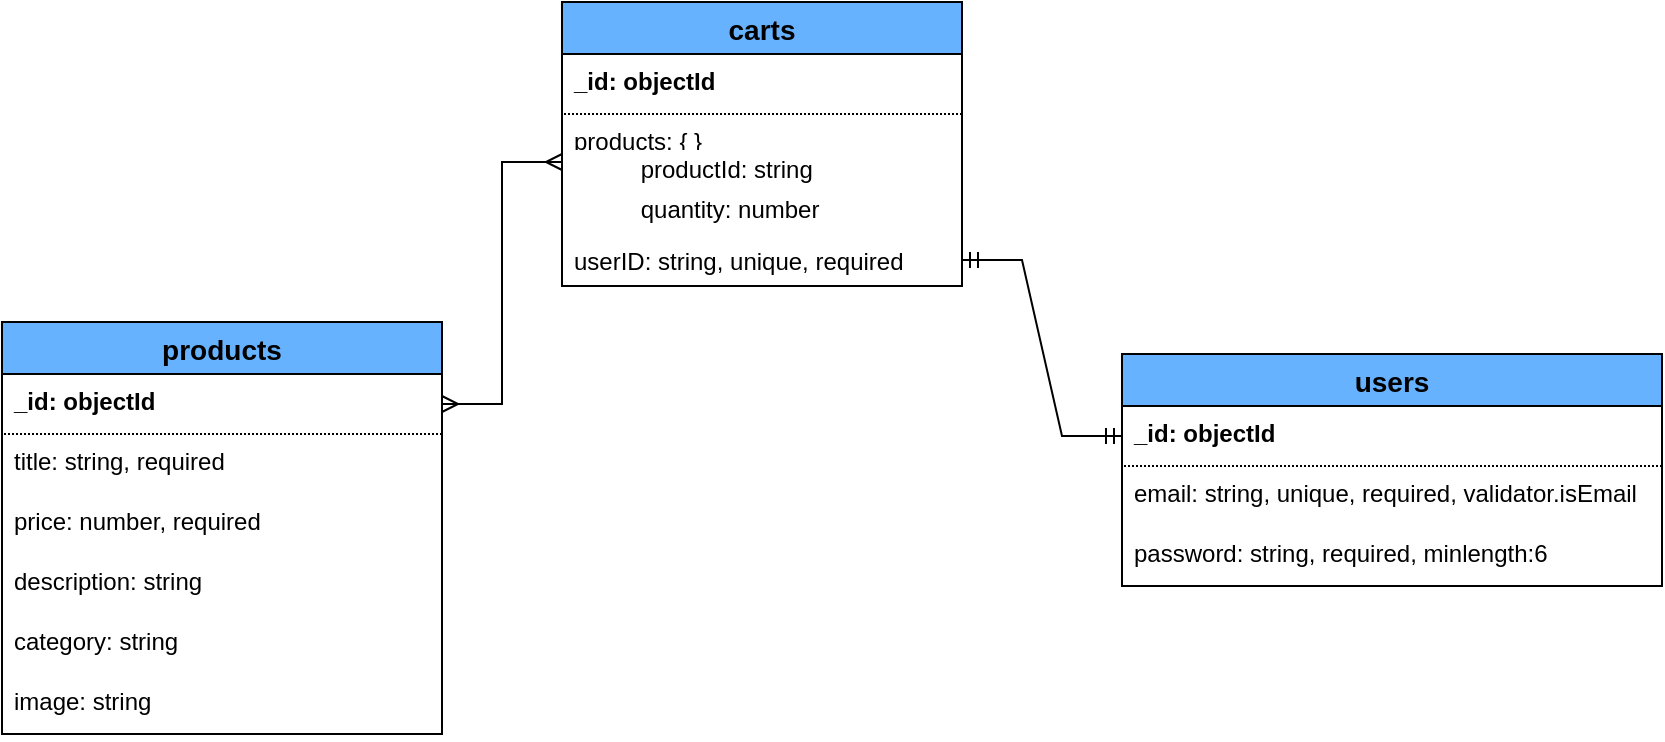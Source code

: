 <mxfile version="15.8.6" type="device"><diagram id="R2lEEEUBdFMjLlhIrx00" name="Page-1"><mxGraphModel dx="685" dy="383" grid="1" gridSize="10" guides="1" tooltips="1" connect="1" arrows="1" fold="1" page="1" pageScale="1" pageWidth="1100" pageHeight="850" math="0" shadow="0" extFonts="Permanent Marker^https://fonts.googleapis.com/css?family=Permanent+Marker"><root><mxCell id="0"/><mxCell id="1" parent="0"/><mxCell id="c5gbCwUgsyLawpqsp3_g-18" value="users" style="swimlane;fontStyle=1;childLayout=stackLayout;horizontal=1;startSize=26;horizontalStack=0;resizeParent=1;resizeParentMax=0;resizeLast=0;collapsible=1;marginBottom=0;align=center;fontSize=14;fillColor=#66B2FF;" vertex="1" parent="1"><mxGeometry x="660" y="326" width="270" height="116" as="geometry"/></mxCell><mxCell id="c5gbCwUgsyLawpqsp3_g-19" value="_id: objectId" style="text;strokeColor=default;fillColor=none;spacingLeft=4;spacingRight=4;overflow=hidden;rotatable=0;points=[[0,0.5],[1,0.5]];portConstraint=eastwest;fontSize=12;fontStyle=1;dashed=1;dashPattern=1 1;" vertex="1" parent="c5gbCwUgsyLawpqsp3_g-18"><mxGeometry y="26" width="270" height="30" as="geometry"/></mxCell><mxCell id="c5gbCwUgsyLawpqsp3_g-23" value="email: string, unique, required, validator.isEmail" style="text;strokeColor=none;fillColor=none;spacingLeft=4;spacingRight=4;overflow=hidden;rotatable=0;points=[[0,0.5],[1,0.5]];portConstraint=eastwest;fontSize=12;" vertex="1" parent="c5gbCwUgsyLawpqsp3_g-18"><mxGeometry y="56" width="270" height="30" as="geometry"/></mxCell><mxCell id="c5gbCwUgsyLawpqsp3_g-24" value="password: string, required, minlength:6" style="text;strokeColor=none;fillColor=none;spacingLeft=4;spacingRight=4;overflow=hidden;rotatable=0;points=[[0,0.5],[1,0.5]];portConstraint=eastwest;fontSize=12;dashed=1;dashPattern=1 1;" vertex="1" parent="c5gbCwUgsyLawpqsp3_g-18"><mxGeometry y="86" width="270" height="30" as="geometry"/></mxCell><mxCell id="c5gbCwUgsyLawpqsp3_g-28" value="carts" style="swimlane;fontStyle=1;childLayout=stackLayout;horizontal=1;startSize=26;horizontalStack=0;resizeParent=1;resizeParentMax=0;resizeLast=0;collapsible=1;marginBottom=0;align=center;fontSize=14;fillColor=#66B2FF;" vertex="1" parent="1"><mxGeometry x="380" y="150" width="200" height="142" as="geometry"/></mxCell><mxCell id="c5gbCwUgsyLawpqsp3_g-29" value="_id: objectId" style="text;strokeColor=default;fillColor=none;spacingLeft=4;spacingRight=4;overflow=hidden;rotatable=0;points=[[0,0.5],[1,0.5]];portConstraint=eastwest;fontSize=12;fontStyle=1;dashed=1;dashPattern=1 1;" vertex="1" parent="c5gbCwUgsyLawpqsp3_g-28"><mxGeometry y="26" width="200" height="30" as="geometry"/></mxCell><mxCell id="c5gbCwUgsyLawpqsp3_g-30" value="products: { }" style="text;strokeColor=none;fillColor=none;spacingLeft=4;spacingRight=4;overflow=hidden;rotatable=0;points=[[0,0.5],[1,0.5]];portConstraint=eastwest;fontSize=12;" vertex="1" parent="c5gbCwUgsyLawpqsp3_g-28"><mxGeometry y="56" width="200" height="14" as="geometry"/></mxCell><mxCell id="c5gbCwUgsyLawpqsp3_g-31" value="          productId: string" style="text;strokeColor=none;fillColor=none;spacingLeft=4;spacingRight=4;overflow=hidden;rotatable=0;points=[[0,0.5],[1,0.5]];portConstraint=eastwest;fontSize=12;dashed=1;dashPattern=1 1;" vertex="1" parent="c5gbCwUgsyLawpqsp3_g-28"><mxGeometry y="70" width="200" height="20" as="geometry"/></mxCell><mxCell id="c5gbCwUgsyLawpqsp3_g-32" value="          quantity: number" style="text;strokeColor=none;fillColor=none;spacingLeft=4;spacingRight=4;overflow=hidden;rotatable=0;points=[[0,0.5],[1,0.5]];portConstraint=eastwest;fontSize=12;dashed=1;dashPattern=1 1;" vertex="1" parent="c5gbCwUgsyLawpqsp3_g-28"><mxGeometry y="90" width="200" height="26" as="geometry"/></mxCell><mxCell id="c5gbCwUgsyLawpqsp3_g-33" value="userID: string, unique, required" style="text;strokeColor=none;fillColor=none;spacingLeft=4;spacingRight=4;overflow=hidden;rotatable=0;points=[[0,0.5],[1,0.5]];portConstraint=eastwest;fontSize=12;dashed=1;dashPattern=1 1;" vertex="1" parent="c5gbCwUgsyLawpqsp3_g-28"><mxGeometry y="116" width="200" height="26" as="geometry"/></mxCell><mxCell id="c5gbCwUgsyLawpqsp3_g-37" value="products" style="swimlane;fontStyle=1;childLayout=stackLayout;horizontal=1;startSize=26;horizontalStack=0;resizeParent=1;resizeParentMax=0;resizeLast=0;collapsible=1;marginBottom=0;align=center;fontSize=14;fillColor=#66B2FF;" vertex="1" parent="1"><mxGeometry x="100" y="310" width="220" height="206" as="geometry"/></mxCell><mxCell id="c5gbCwUgsyLawpqsp3_g-38" value="_id: objectId" style="text;strokeColor=default;fillColor=none;spacingLeft=4;spacingRight=4;overflow=hidden;rotatable=0;points=[[0,0.5],[1,0.5]];portConstraint=eastwest;fontSize=12;fontStyle=1;dashed=1;dashPattern=1 1;" vertex="1" parent="c5gbCwUgsyLawpqsp3_g-37"><mxGeometry y="26" width="220" height="30" as="geometry"/></mxCell><mxCell id="c5gbCwUgsyLawpqsp3_g-39" value="title: string, required" style="text;strokeColor=none;fillColor=none;spacingLeft=4;spacingRight=4;overflow=hidden;rotatable=0;points=[[0,0.5],[1,0.5]];portConstraint=eastwest;fontSize=12;" vertex="1" parent="c5gbCwUgsyLawpqsp3_g-37"><mxGeometry y="56" width="220" height="30" as="geometry"/></mxCell><mxCell id="c5gbCwUgsyLawpqsp3_g-40" value="price: number, required" style="text;strokeColor=none;fillColor=none;spacingLeft=4;spacingRight=4;overflow=hidden;rotatable=0;points=[[0,0.5],[1,0.5]];portConstraint=eastwest;fontSize=12;dashed=1;dashPattern=1 1;" vertex="1" parent="c5gbCwUgsyLawpqsp3_g-37"><mxGeometry y="86" width="220" height="30" as="geometry"/></mxCell><mxCell id="c5gbCwUgsyLawpqsp3_g-41" value="description: string" style="text;strokeColor=none;fillColor=none;spacingLeft=4;spacingRight=4;overflow=hidden;rotatable=0;points=[[0,0.5],[1,0.5]];portConstraint=eastwest;fontSize=12;dashed=1;dashPattern=1 1;" vertex="1" parent="c5gbCwUgsyLawpqsp3_g-37"><mxGeometry y="116" width="220" height="30" as="geometry"/></mxCell><mxCell id="c5gbCwUgsyLawpqsp3_g-42" value="category: string" style="text;strokeColor=none;fillColor=none;spacingLeft=4;spacingRight=4;overflow=hidden;rotatable=0;points=[[0,0.5],[1,0.5]];portConstraint=eastwest;fontSize=12;dashed=1;dashPattern=1 1;" vertex="1" parent="c5gbCwUgsyLawpqsp3_g-37"><mxGeometry y="146" width="220" height="30" as="geometry"/></mxCell><mxCell id="c5gbCwUgsyLawpqsp3_g-43" value="image: string" style="text;strokeColor=none;fillColor=none;spacingLeft=4;spacingRight=4;overflow=hidden;rotatable=0;points=[[0,0.5],[1,0.5]];portConstraint=eastwest;fontSize=12;dashed=1;dashPattern=1 1;" vertex="1" parent="c5gbCwUgsyLawpqsp3_g-37"><mxGeometry y="176" width="220" height="30" as="geometry"/></mxCell><mxCell id="c5gbCwUgsyLawpqsp3_g-44" value="" style="edgeStyle=entityRelationEdgeStyle;fontSize=12;html=1;endArrow=ERmany;startArrow=ERmany;rounded=0;exitX=1;exitY=0.5;exitDx=0;exitDy=0;entryX=0;entryY=0.5;entryDx=0;entryDy=0;" edge="1" parent="1" source="c5gbCwUgsyLawpqsp3_g-38" target="c5gbCwUgsyLawpqsp3_g-31"><mxGeometry width="100" height="100" relative="1" as="geometry"><mxPoint x="390" y="390" as="sourcePoint"/><mxPoint x="490" y="290" as="targetPoint"/></mxGeometry></mxCell><mxCell id="c5gbCwUgsyLawpqsp3_g-45" value="" style="edgeStyle=entityRelationEdgeStyle;fontSize=12;html=1;endArrow=ERmandOne;startArrow=ERmandOne;rounded=0;entryX=1;entryY=0.5;entryDx=0;entryDy=0;exitX=0;exitY=0.5;exitDx=0;exitDy=0;" edge="1" parent="1" source="c5gbCwUgsyLawpqsp3_g-19" target="c5gbCwUgsyLawpqsp3_g-33"><mxGeometry width="100" height="100" relative="1" as="geometry"><mxPoint x="390" y="390" as="sourcePoint"/><mxPoint x="490" y="290" as="targetPoint"/></mxGeometry></mxCell></root></mxGraphModel></diagram></mxfile>